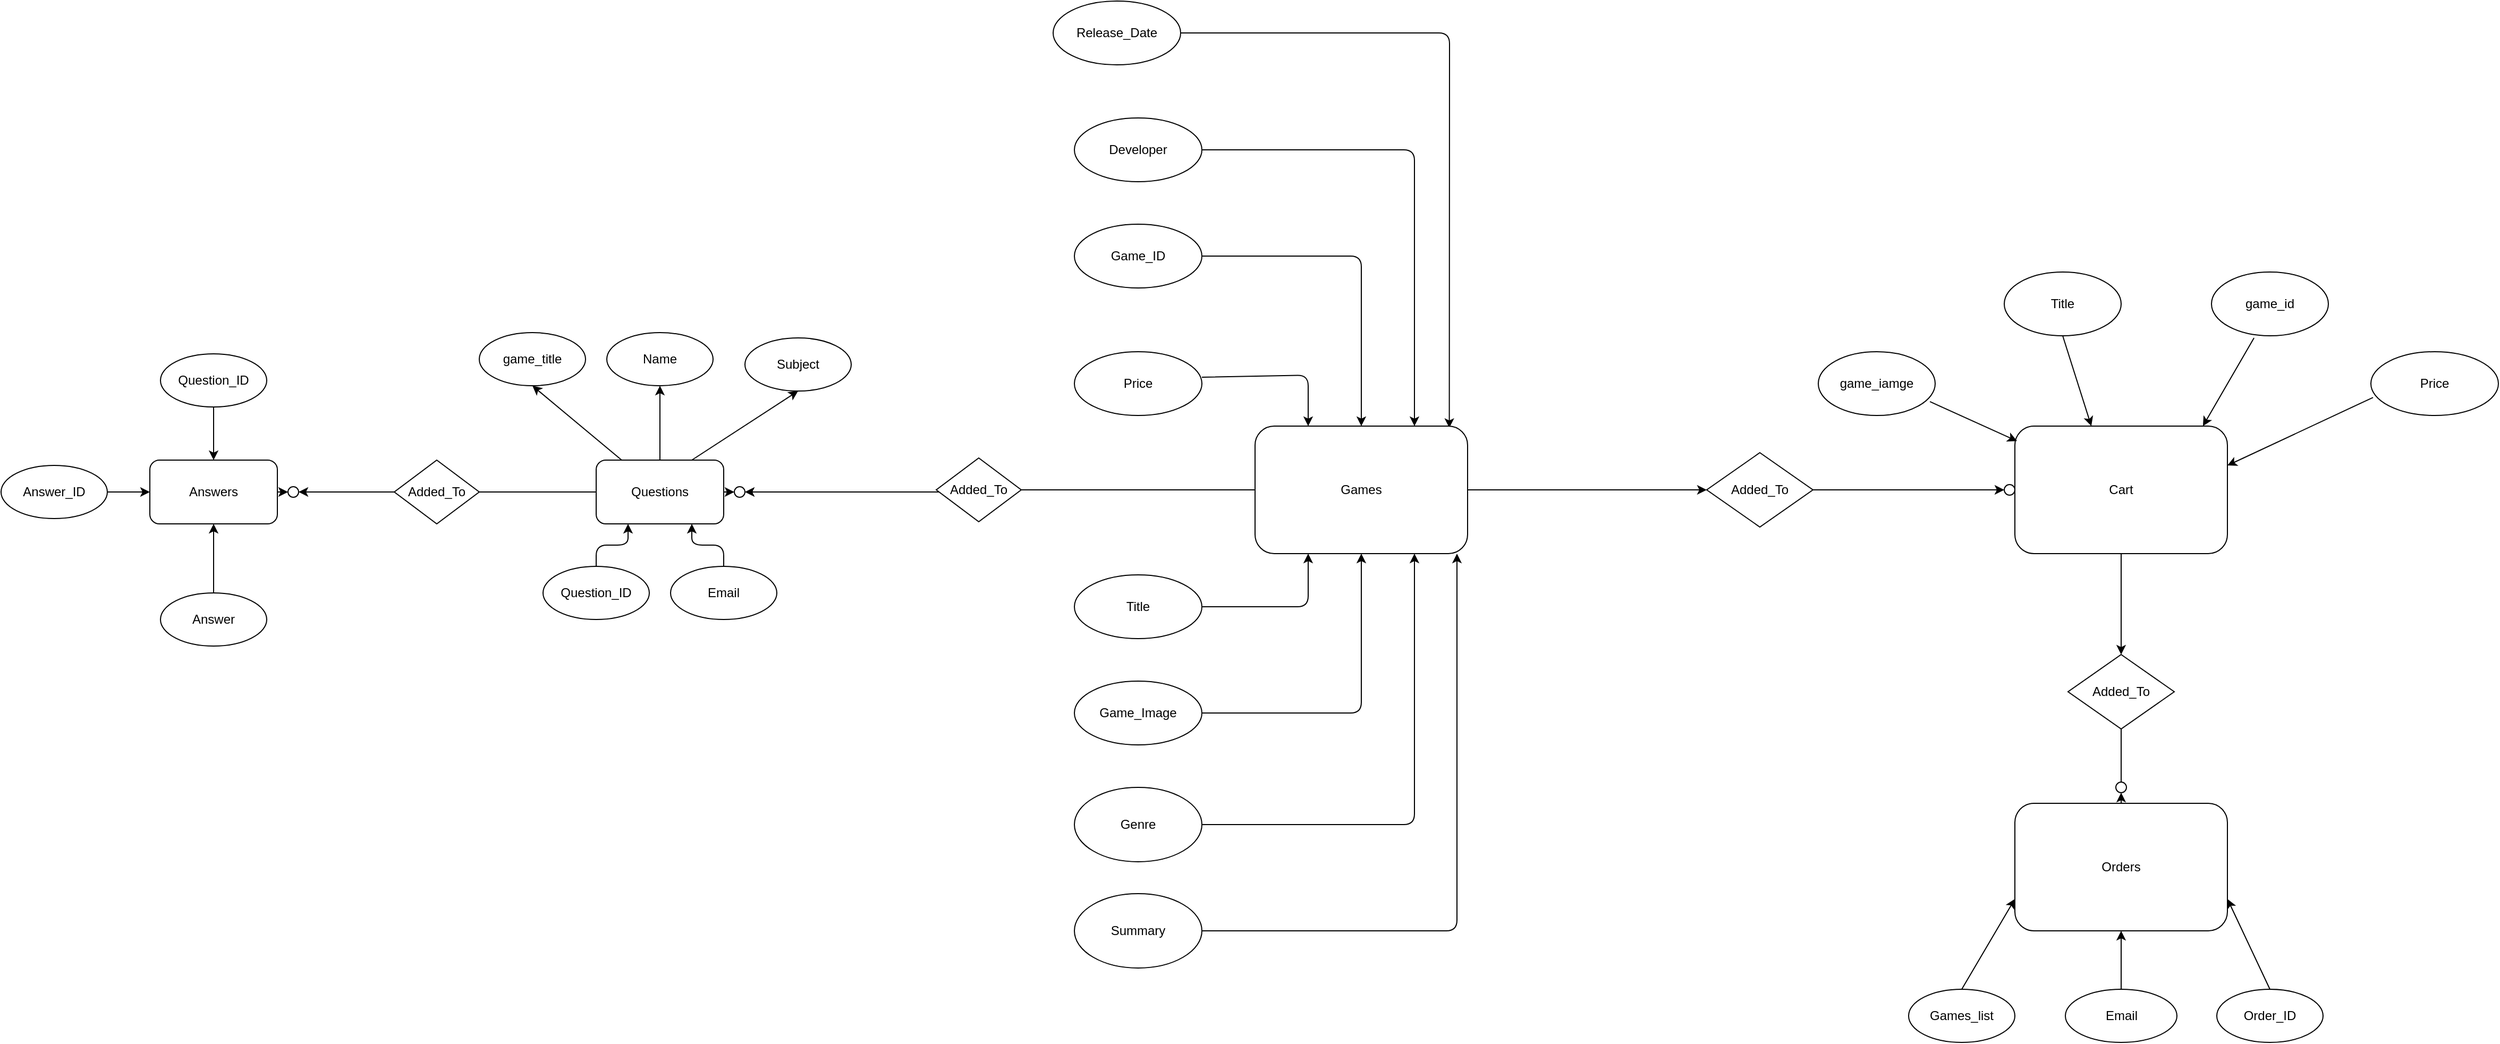 <mxfile version="14.0.1" type="device"><diagram id="rJ1KV8E1bNZcYxCmP24F" name="Page-1"><mxGraphModel dx="4405" dy="1985" grid="1" gridSize="10" guides="1" tooltips="1" connect="1" arrows="1" fold="1" page="1" pageScale="1" pageWidth="850" pageHeight="1100" math="0" shadow="0"><root><mxCell id="0"/><mxCell id="1" parent="0"/><mxCell id="BF2r1ukyZGkE0aAohCU_-2" value="Developer" style="ellipse;whiteSpace=wrap;html=1;direction=east;" parent="1" vertex="1"><mxGeometry x="210" y="290" width="120" height="60" as="geometry"/></mxCell><mxCell id="BF2r1ukyZGkE0aAohCU_-3" value="Game_ID" style="ellipse;whiteSpace=wrap;html=1;direction=east;" parent="1" vertex="1"><mxGeometry x="210" y="390" width="120" height="60" as="geometry"/></mxCell><mxCell id="BF2r1ukyZGkE0aAohCU_-4" value="Price" style="ellipse;whiteSpace=wrap;html=1;direction=east;" parent="1" vertex="1"><mxGeometry x="210" y="510" width="120" height="60" as="geometry"/></mxCell><mxCell id="BF2r1ukyZGkE0aAohCU_-5" value="Release_Date" style="ellipse;whiteSpace=wrap;html=1;direction=east;" parent="1" vertex="1"><mxGeometry x="190" y="180" width="120" height="60" as="geometry"/></mxCell><mxCell id="BF2r1ukyZGkE0aAohCU_-6" value="Title" style="ellipse;whiteSpace=wrap;html=1;direction=east;" parent="1" vertex="1"><mxGeometry x="210" y="720" width="120" height="60" as="geometry"/></mxCell><mxCell id="BF2r1ukyZGkE0aAohCU_-7" value="Game_Image" style="ellipse;whiteSpace=wrap;html=1;direction=east;" parent="1" vertex="1"><mxGeometry x="210" y="820" width="120" height="60" as="geometry"/></mxCell><mxCell id="BF2r1ukyZGkE0aAohCU_-8" value="Genre" style="ellipse;whiteSpace=wrap;html=1;direction=east;" parent="1" vertex="1"><mxGeometry x="210" y="920" width="120" height="70" as="geometry"/></mxCell><mxCell id="BF2r1ukyZGkE0aAohCU_-10" value="" style="endArrow=classic;html=1;exitX=1;exitY=0.5;exitDx=0;exitDy=0;entryX=1;entryY=0.5;entryDx=0;entryDy=0;" parent="1" source="BF2r1ukyZGkE0aAohCU_-2" edge="1"><mxGeometry width="50" height="50" relative="1" as="geometry"><mxPoint x="400" y="550" as="sourcePoint"/><mxPoint x="530" y="580.0" as="targetPoint"/><Array as="points"><mxPoint x="530" y="320"/></Array></mxGeometry></mxCell><mxCell id="BF2r1ukyZGkE0aAohCU_-11" value="" style="endArrow=classic;html=1;exitX=1;exitY=0.5;exitDx=0;exitDy=0;entryX=0.5;entryY=0;entryDx=0;entryDy=0;" parent="1" edge="1"><mxGeometry width="50" height="50" relative="1" as="geometry"><mxPoint x="330" y="420" as="sourcePoint"/><mxPoint x="480" y="580.0" as="targetPoint"/><Array as="points"><mxPoint x="480" y="420"/></Array></mxGeometry></mxCell><mxCell id="BF2r1ukyZGkE0aAohCU_-12" value="" style="endArrow=classic;html=1;exitX=1;exitY=0.4;exitDx=0;exitDy=0;entryX=1;entryY=0.4;entryDx=0;entryDy=0;exitPerimeter=0;entryPerimeter=0;" parent="1" source="BF2r1ukyZGkE0aAohCU_-4" edge="1"><mxGeometry width="50" height="50" relative="1" as="geometry"><mxPoint x="340" y="430" as="sourcePoint"/><mxPoint x="430" y="580.0" as="targetPoint"/><Array as="points"><mxPoint x="430" y="532"/></Array></mxGeometry></mxCell><mxCell id="BF2r1ukyZGkE0aAohCU_-13" value="" style="endArrow=classic;html=1;exitX=1;exitY=0.5;exitDx=0;exitDy=0;entryX=0.914;entryY=0.014;entryDx=0;entryDy=0;entryPerimeter=0;" parent="1" source="BF2r1ukyZGkE0aAohCU_-5" edge="1" target="BF2r1ukyZGkE0aAohCU_-104"><mxGeometry width="50" height="50" relative="1" as="geometry"><mxPoint x="400" y="750" as="sourcePoint"/><mxPoint x="380" y="640.0" as="targetPoint"/><Array as="points"><mxPoint x="563" y="210"/></Array></mxGeometry></mxCell><mxCell id="BF2r1ukyZGkE0aAohCU_-14" value="" style="endArrow=classic;html=1;exitX=1;exitY=0.5;exitDx=0;exitDy=0;entryX=1;entryY=0.5;entryDx=0;entryDy=0;" parent="1" source="BF2r1ukyZGkE0aAohCU_-6" edge="1"><mxGeometry width="50" height="50" relative="1" as="geometry"><mxPoint x="340" y="650" as="sourcePoint"/><mxPoint x="430" y="700.0" as="targetPoint"/><Array as="points"><mxPoint x="430" y="750"/></Array></mxGeometry></mxCell><mxCell id="BF2r1ukyZGkE0aAohCU_-15" value="" style="endArrow=classic;html=1;exitX=1;exitY=0.5;exitDx=0;exitDy=0;entryX=1;entryY=0.5;entryDx=0;entryDy=0;" parent="1" source="BF2r1ukyZGkE0aAohCU_-7" edge="1"><mxGeometry width="50" height="50" relative="1" as="geometry"><mxPoint x="340" y="760" as="sourcePoint"/><mxPoint x="480" y="700.0" as="targetPoint"/><Array as="points"><mxPoint x="480" y="850"/></Array></mxGeometry></mxCell><mxCell id="BF2r1ukyZGkE0aAohCU_-16" value="" style="endArrow=classic;html=1;exitX=1;exitY=0.5;exitDx=0;exitDy=0;entryX=1;entryY=0.5;entryDx=0;entryDy=0;" parent="1" source="BF2r1ukyZGkE0aAohCU_-8" edge="1"><mxGeometry width="50" height="50" relative="1" as="geometry"><mxPoint x="340" y="860" as="sourcePoint"/><mxPoint x="530" y="700.0" as="targetPoint"/><Array as="points"><mxPoint x="530" y="955"/></Array></mxGeometry></mxCell><mxCell id="BF2r1ukyZGkE0aAohCU_-21" value="" style="endArrow=none;html=1;" parent="1" edge="1"><mxGeometry width="50" height="50" relative="1" as="geometry"><mxPoint x="660" y="640" as="sourcePoint"/><mxPoint x="660" y="640" as="targetPoint"/></mxGeometry></mxCell><mxCell id="NRZCpBZ_Vc6iSp61Pjh2-18" style="edgeStyle=orthogonalEdgeStyle;rounded=0;orthogonalLoop=1;jettySize=auto;html=1;entryX=0;entryY=0.5;entryDx=0;entryDy=0;" edge="1" parent="1" source="BF2r1ukyZGkE0aAohCU_-104" target="BF2r1ukyZGkE0aAohCU_-137"><mxGeometry relative="1" as="geometry"/></mxCell><mxCell id="NRZCpBZ_Vc6iSp61Pjh2-71" style="edgeStyle=orthogonalEdgeStyle;rounded=0;orthogonalLoop=1;jettySize=auto;html=1;entryX=0.5;entryY=0;entryDx=0;entryDy=0;" edge="1" parent="1" source="BF2r1ukyZGkE0aAohCU_-104" target="NRZCpBZ_Vc6iSp61Pjh2-67"><mxGeometry relative="1" as="geometry"/></mxCell><mxCell id="BF2r1ukyZGkE0aAohCU_-104" value="Games" style="rounded=1;whiteSpace=wrap;html=1;direction=east;" parent="1" vertex="1"><mxGeometry x="380" y="580" width="200" height="120" as="geometry"/></mxCell><mxCell id="NRZCpBZ_Vc6iSp61Pjh2-75" style="edgeStyle=orthogonalEdgeStyle;rounded=0;orthogonalLoop=1;jettySize=auto;html=1;entryX=0.5;entryY=1;entryDx=0;entryDy=0;" edge="1" parent="1" source="BF2r1ukyZGkE0aAohCU_-122" target="BF2r1ukyZGkE0aAohCU_-128"><mxGeometry relative="1" as="geometry"/></mxCell><mxCell id="BF2r1ukyZGkE0aAohCU_-122" value="Questions" style="rounded=1;whiteSpace=wrap;html=1;" parent="1" vertex="1"><mxGeometry x="-240" y="612" width="120" height="60" as="geometry"/></mxCell><mxCell id="BF2r1ukyZGkE0aAohCU_-128" value="Name" style="ellipse;whiteSpace=wrap;html=1;direction=east;" parent="1" vertex="1"><mxGeometry x="-230" y="492" width="100" height="50" as="geometry"/></mxCell><mxCell id="BF2r1ukyZGkE0aAohCU_-129" value="Subject" style="ellipse;whiteSpace=wrap;html=1;direction=east;" parent="1" vertex="1"><mxGeometry x="-100" y="497" width="100" height="50" as="geometry"/></mxCell><mxCell id="BF2r1ukyZGkE0aAohCU_-131" value="Email" style="ellipse;whiteSpace=wrap;html=1;direction=east;" parent="1" vertex="1"><mxGeometry x="-170" y="712" width="100" height="50" as="geometry"/></mxCell><mxCell id="BF2r1ukyZGkE0aAohCU_-132" value="" style="endArrow=classic;html=1;exitX=0.5;exitY=0;exitDx=0;exitDy=0;" parent="1" edge="1"><mxGeometry width="50" height="50" relative="1" as="geometry"><mxPoint x="-240" y="712" as="sourcePoint"/><mxPoint x="-210" y="672" as="targetPoint"/><Array as="points"><mxPoint x="-240" y="692"/><mxPoint x="-210" y="692"/></Array></mxGeometry></mxCell><mxCell id="BF2r1ukyZGkE0aAohCU_-133" value="" style="endArrow=classic;html=1;exitX=0.5;exitY=0;exitDx=0;exitDy=0;entryX=0.75;entryY=1;entryDx=0;entryDy=0;" parent="1" source="BF2r1ukyZGkE0aAohCU_-131" target="BF2r1ukyZGkE0aAohCU_-122" edge="1"><mxGeometry width="50" height="50" relative="1" as="geometry"><mxPoint x="-100" y="712" as="sourcePoint"/><mxPoint x="-78.44" y="668.4" as="targetPoint"/><Array as="points"><mxPoint x="-120" y="692"/><mxPoint x="-150" y="692"/></Array></mxGeometry></mxCell><mxCell id="BF2r1ukyZGkE0aAohCU_-137" value="Added_To" style="rhombus;whiteSpace=wrap;html=1;" parent="1" vertex="1"><mxGeometry x="805" y="605" width="100" height="70" as="geometry"/></mxCell><mxCell id="BF2r1ukyZGkE0aAohCU_-138" value="" style="endArrow=classic;html=1;exitX=1;exitY=0.5;exitDx=0;exitDy=0;entryX=0;entryY=0.5;entryDx=0;entryDy=0;" parent="1" source="BF2r1ukyZGkE0aAohCU_-137" edge="1" target="BF2r1ukyZGkE0aAohCU_-139"><mxGeometry width="50" height="50" relative="1" as="geometry"><mxPoint x="1255" y="830" as="sourcePoint"/><mxPoint x="1080" y="640" as="targetPoint"/></mxGeometry></mxCell><mxCell id="BF2r1ukyZGkE0aAohCU_-139" value="" style="ellipse;whiteSpace=wrap;html=1;aspect=fixed;direction=east;" parent="1" vertex="1"><mxGeometry x="1085" y="635" width="10" height="10" as="geometry"/></mxCell><mxCell id="NRZCpBZ_Vc6iSp61Pjh2-21" style="edgeStyle=orthogonalEdgeStyle;rounded=0;orthogonalLoop=1;jettySize=auto;html=1;entryX=0.5;entryY=0;entryDx=0;entryDy=0;" edge="1" parent="1" source="BF2r1ukyZGkE0aAohCU_-140" target="NRZCpBZ_Vc6iSp61Pjh2-1"><mxGeometry relative="1" as="geometry"/></mxCell><mxCell id="BF2r1ukyZGkE0aAohCU_-140" value="Cart" style="rounded=1;whiteSpace=wrap;html=1;direction=east;" parent="1" vertex="1"><mxGeometry x="1095" y="580" width="200" height="120" as="geometry"/></mxCell><mxCell id="BF2r1ukyZGkE0aAohCU_-142" value="game_iamge" style="ellipse;whiteSpace=wrap;html=1;direction=east;" parent="1" vertex="1"><mxGeometry x="910" y="510" width="110" height="60" as="geometry"/></mxCell><mxCell id="BF2r1ukyZGkE0aAohCU_-144" value="game_id" style="ellipse;whiteSpace=wrap;html=1;direction=east;" parent="1" vertex="1"><mxGeometry x="1280" y="435" width="110" height="60" as="geometry"/></mxCell><mxCell id="Wdsv5ZPegpkOz79AhSxr-7" value="Summary" style="ellipse;whiteSpace=wrap;html=1;direction=east;" parent="1" vertex="1"><mxGeometry x="210" y="1020" width="120" height="70" as="geometry"/></mxCell><mxCell id="Wdsv5ZPegpkOz79AhSxr-8" value="" style="endArrow=classic;html=1;exitX=1;exitY=0.5;exitDx=0;exitDy=0;entryX=0.95;entryY=1;entryDx=0;entryDy=0;entryPerimeter=0;" parent="1" source="Wdsv5ZPegpkOz79AhSxr-7" target="BF2r1ukyZGkE0aAohCU_-104" edge="1"><mxGeometry width="50" height="50" relative="1" as="geometry"><mxPoint x="390" y="1080" as="sourcePoint"/><mxPoint x="660" y="1060" as="targetPoint"/><Array as="points"><mxPoint x="570" y="1055"/></Array></mxGeometry></mxCell><mxCell id="NRZCpBZ_Vc6iSp61Pjh2-1" value="Added_To" style="rhombus;whiteSpace=wrap;html=1;" vertex="1" parent="1"><mxGeometry x="1145" y="795" width="100" height="70" as="geometry"/></mxCell><mxCell id="NRZCpBZ_Vc6iSp61Pjh2-2" value="" style="endArrow=classic;html=1;exitX=0.5;exitY=0;exitDx=0;exitDy=0;" edge="1" parent="1" source="NRZCpBZ_Vc6iSp61Pjh2-4"><mxGeometry width="50" height="50" relative="1" as="geometry"><mxPoint x="1175" y="915" as="sourcePoint"/><mxPoint x="1195" y="925" as="targetPoint"/></mxGeometry></mxCell><mxCell id="NRZCpBZ_Vc6iSp61Pjh2-3" value="" style="ellipse;whiteSpace=wrap;html=1;aspect=fixed;direction=east;" vertex="1" parent="1"><mxGeometry x="1190" y="915" width="10" height="10" as="geometry"/></mxCell><mxCell id="NRZCpBZ_Vc6iSp61Pjh2-4" value="Orders" style="rounded=1;whiteSpace=wrap;html=1;direction=east;" vertex="1" parent="1"><mxGeometry x="1095" y="935" width="200" height="120" as="geometry"/></mxCell><mxCell id="NRZCpBZ_Vc6iSp61Pjh2-5" value="" style="endArrow=none;html=1;exitX=0.5;exitY=1;exitDx=0;exitDy=0;entryX=0.5;entryY=0;entryDx=0;entryDy=0;" edge="1" parent="1" source="NRZCpBZ_Vc6iSp61Pjh2-1" target="NRZCpBZ_Vc6iSp61Pjh2-3"><mxGeometry width="50" height="50" relative="1" as="geometry"><mxPoint x="1055" y="875" as="sourcePoint"/><mxPoint x="1105" y="825" as="targetPoint"/><Array as="points"><mxPoint x="1195" y="895"/></Array></mxGeometry></mxCell><mxCell id="NRZCpBZ_Vc6iSp61Pjh2-7" value="Order_ID" style="ellipse;whiteSpace=wrap;html=1;direction=east;" vertex="1" parent="1"><mxGeometry x="1285" y="1110" width="100" height="50" as="geometry"/></mxCell><mxCell id="NRZCpBZ_Vc6iSp61Pjh2-8" value="Games_list" style="ellipse;whiteSpace=wrap;html=1;direction=east;" vertex="1" parent="1"><mxGeometry x="995" y="1110" width="100" height="50" as="geometry"/></mxCell><mxCell id="NRZCpBZ_Vc6iSp61Pjh2-15" value="Title" style="ellipse;whiteSpace=wrap;html=1;direction=east;" vertex="1" parent="1"><mxGeometry x="1085" y="435" width="110" height="60" as="geometry"/></mxCell><mxCell id="NRZCpBZ_Vc6iSp61Pjh2-16" value="Price" style="ellipse;whiteSpace=wrap;html=1;direction=east;" vertex="1" parent="1"><mxGeometry x="1430" y="510" width="120" height="60" as="geometry"/></mxCell><mxCell id="NRZCpBZ_Vc6iSp61Pjh2-23" value="Email" style="ellipse;whiteSpace=wrap;html=1;direction=east;" vertex="1" parent="1"><mxGeometry x="1142.5" y="1110" width="105" height="50" as="geometry"/></mxCell><mxCell id="NRZCpBZ_Vc6iSp61Pjh2-26" value="" style="endArrow=classic;html=1;exitX=0.955;exitY=0.783;exitDx=0;exitDy=0;exitPerimeter=0;entryX=0.01;entryY=0.117;entryDx=0;entryDy=0;entryPerimeter=0;" edge="1" parent="1" source="BF2r1ukyZGkE0aAohCU_-142" target="BF2r1ukyZGkE0aAohCU_-140"><mxGeometry width="50" height="50" relative="1" as="geometry"><mxPoint x="1100" y="530" as="sourcePoint"/><mxPoint x="1050" y="580" as="targetPoint"/></mxGeometry></mxCell><mxCell id="NRZCpBZ_Vc6iSp61Pjh2-27" value="" style="endArrow=classic;html=1;exitX=0.5;exitY=1;exitDx=0;exitDy=0;entryX=0.5;entryY=1;entryDx=0;entryDy=0;" edge="1" parent="1" source="NRZCpBZ_Vc6iSp61Pjh2-15"><mxGeometry width="50" height="50" relative="1" as="geometry"><mxPoint x="1085.0" y="542.94" as="sourcePoint"/><mxPoint x="1166.95" y="580" as="targetPoint"/></mxGeometry></mxCell><mxCell id="NRZCpBZ_Vc6iSp61Pjh2-28" value="" style="endArrow=classic;html=1;exitX=0.364;exitY=1.033;exitDx=0;exitDy=0;exitPerimeter=0;entryX=0.364;entryY=1.033;entryDx=0;entryDy=0;entryPerimeter=0;" edge="1" parent="1" source="BF2r1ukyZGkE0aAohCU_-144"><mxGeometry width="50" height="50" relative="1" as="geometry"><mxPoint x="1190.0" y="542.94" as="sourcePoint"/><mxPoint x="1271.95" y="580" as="targetPoint"/></mxGeometry></mxCell><mxCell id="NRZCpBZ_Vc6iSp61Pjh2-29" value="" style="endArrow=classic;html=1;exitX=0.017;exitY=0.717;exitDx=0;exitDy=0;exitPerimeter=0;entryX=0.017;entryY=0.717;entryDx=0;entryDy=0;entryPerimeter=0;" edge="1" parent="1" source="NRZCpBZ_Vc6iSp61Pjh2-16"><mxGeometry width="50" height="50" relative="1" as="geometry"><mxPoint x="1213.05" y="580" as="sourcePoint"/><mxPoint x="1295" y="617.06" as="targetPoint"/></mxGeometry></mxCell><mxCell id="NRZCpBZ_Vc6iSp61Pjh2-30" value="" style="endArrow=classic;html=1;exitX=0.5;exitY=0;exitDx=0;exitDy=0;entryX=0;entryY=0.75;entryDx=0;entryDy=0;" edge="1" parent="1" source="NRZCpBZ_Vc6iSp61Pjh2-8" target="NRZCpBZ_Vc6iSp61Pjh2-4"><mxGeometry width="50" height="50" relative="1" as="geometry"><mxPoint x="1020.0" y="901.47" as="sourcePoint"/><mxPoint x="1101.95" y="938.53" as="targetPoint"/></mxGeometry></mxCell><mxCell id="NRZCpBZ_Vc6iSp61Pjh2-32" value="" style="endArrow=classic;html=1;exitX=0.5;exitY=0;exitDx=0;exitDy=0;entryX=0.5;entryY=1;entryDx=0;entryDy=0;" edge="1" parent="1" source="NRZCpBZ_Vc6iSp61Pjh2-23" target="NRZCpBZ_Vc6iSp61Pjh2-4"><mxGeometry width="50" height="50" relative="1" as="geometry"><mxPoint x="1013.05" y="967.94" as="sourcePoint"/><mxPoint x="1095.0" y="1005" as="targetPoint"/></mxGeometry></mxCell><mxCell id="NRZCpBZ_Vc6iSp61Pjh2-33" value="" style="endArrow=classic;html=1;exitX=0.5;exitY=0;exitDx=0;exitDy=0;entryX=1;entryY=0.75;entryDx=0;entryDy=0;" edge="1" parent="1" source="NRZCpBZ_Vc6iSp61Pjh2-7" target="NRZCpBZ_Vc6iSp61Pjh2-4"><mxGeometry width="50" height="50" relative="1" as="geometry"><mxPoint x="1030.0" y="1017.94" as="sourcePoint"/><mxPoint x="1111.95" y="1055" as="targetPoint"/></mxGeometry></mxCell><mxCell id="NRZCpBZ_Vc6iSp61Pjh2-37" value="Question_ID" style="ellipse;whiteSpace=wrap;html=1;direction=east;" vertex="1" parent="1"><mxGeometry x="-290" y="712" width="100" height="50" as="geometry"/></mxCell><mxCell id="NRZCpBZ_Vc6iSp61Pjh2-38" value="" style="ellipse;whiteSpace=wrap;html=1;aspect=fixed;direction=south;" vertex="1" parent="1"><mxGeometry x="-530" y="637" width="10" height="10" as="geometry"/></mxCell><mxCell id="NRZCpBZ_Vc6iSp61Pjh2-43" value="Answers" style="rounded=1;whiteSpace=wrap;html=1;" vertex="1" parent="1"><mxGeometry x="-660" y="612" width="120" height="60" as="geometry"/></mxCell><mxCell id="NRZCpBZ_Vc6iSp61Pjh2-44" value="" style="endArrow=classic;html=1;exitX=1;exitY=0.5;exitDx=0;exitDy=0;" edge="1" parent="1" source="NRZCpBZ_Vc6iSp61Pjh2-43"><mxGeometry width="50" height="50" relative="1" as="geometry"><mxPoint x="-510" y="626.92" as="sourcePoint"/><mxPoint x="-530" y="642" as="targetPoint"/><Array as="points"><mxPoint x="-540" y="642"/><mxPoint x="-530" y="642"/></Array></mxGeometry></mxCell><mxCell id="NRZCpBZ_Vc6iSp61Pjh2-45" value="Question_ID" style="ellipse;whiteSpace=wrap;html=1;direction=east;" vertex="1" parent="1"><mxGeometry x="-650" y="512" width="100" height="50" as="geometry"/></mxCell><mxCell id="NRZCpBZ_Vc6iSp61Pjh2-46" value="Answer_ID" style="ellipse;whiteSpace=wrap;html=1;direction=east;" vertex="1" parent="1"><mxGeometry x="-800" y="617" width="100" height="50" as="geometry"/></mxCell><mxCell id="NRZCpBZ_Vc6iSp61Pjh2-47" value="Answer" style="ellipse;whiteSpace=wrap;html=1;direction=east;" vertex="1" parent="1"><mxGeometry x="-650" y="737" width="100" height="50" as="geometry"/></mxCell><mxCell id="NRZCpBZ_Vc6iSp61Pjh2-55" value="" style="endArrow=classic;html=1;entryX=0.5;entryY=1;entryDx=0;entryDy=0;exitX=0.5;exitY=0;exitDx=0;exitDy=0;" edge="1" parent="1" source="NRZCpBZ_Vc6iSp61Pjh2-47" target="NRZCpBZ_Vc6iSp61Pjh2-43"><mxGeometry width="50" height="50" relative="1" as="geometry"><mxPoint x="-610" y="737" as="sourcePoint"/><mxPoint x="-560" y="687" as="targetPoint"/></mxGeometry></mxCell><mxCell id="NRZCpBZ_Vc6iSp61Pjh2-56" value="" style="endArrow=classic;html=1;exitX=1;exitY=0.5;exitDx=0;exitDy=0;entryX=0;entryY=0.5;entryDx=0;entryDy=0;" edge="1" parent="1" source="NRZCpBZ_Vc6iSp61Pjh2-46" target="NRZCpBZ_Vc6iSp61Pjh2-43"><mxGeometry width="50" height="50" relative="1" as="geometry"><mxPoint x="-850" y="677" as="sourcePoint"/><mxPoint x="-860" y="642" as="targetPoint"/></mxGeometry></mxCell><mxCell id="NRZCpBZ_Vc6iSp61Pjh2-57" value="" style="endArrow=classic;html=1;exitX=0.5;exitY=1;exitDx=0;exitDy=0;entryX=0.5;entryY=0;entryDx=0;entryDy=0;" edge="1" parent="1" source="NRZCpBZ_Vc6iSp61Pjh2-45" target="NRZCpBZ_Vc6iSp61Pjh2-43"><mxGeometry width="50" height="50" relative="1" as="geometry"><mxPoint x="-590" y="587" as="sourcePoint"/><mxPoint x="-630" y="557" as="targetPoint"/></mxGeometry></mxCell><mxCell id="NRZCpBZ_Vc6iSp61Pjh2-60" value="" style="endArrow=classic;html=1;exitX=0;exitY=0.5;exitDx=0;exitDy=0;" edge="1" parent="1" source="BF2r1ukyZGkE0aAohCU_-122"><mxGeometry width="50" height="50" relative="1" as="geometry"><mxPoint x="-450.0" y="642.0" as="sourcePoint"/><mxPoint x="-520.0" y="642.0" as="targetPoint"/><Array as="points"><mxPoint x="-460" y="642"/><mxPoint x="-490" y="642"/></Array></mxGeometry></mxCell><mxCell id="NRZCpBZ_Vc6iSp61Pjh2-61" value="Added_To" style="rhombus;whiteSpace=wrap;html=1;" vertex="1" parent="1"><mxGeometry x="-430" y="612" width="80" height="60" as="geometry"/></mxCell><mxCell id="NRZCpBZ_Vc6iSp61Pjh2-62" value="game_title" style="ellipse;whiteSpace=wrap;html=1;direction=east;" vertex="1" parent="1"><mxGeometry x="-350" y="492" width="100" height="50" as="geometry"/></mxCell><mxCell id="NRZCpBZ_Vc6iSp61Pjh2-67" value="" style="ellipse;whiteSpace=wrap;html=1;aspect=fixed;direction=south;" vertex="1" parent="1"><mxGeometry x="-110" y="637" width="10" height="10" as="geometry"/></mxCell><mxCell id="NRZCpBZ_Vc6iSp61Pjh2-68" value="" style="endArrow=classic;html=1;exitX=1;exitY=0.5;exitDx=0;exitDy=0;" edge="1" parent="1"><mxGeometry width="50" height="50" relative="1" as="geometry"><mxPoint x="-120" y="642" as="sourcePoint"/><mxPoint x="-110" y="642" as="targetPoint"/><Array as="points"><mxPoint x="-120" y="642"/><mxPoint x="-110" y="642"/></Array></mxGeometry></mxCell><mxCell id="NRZCpBZ_Vc6iSp61Pjh2-70" value="Added_To" style="rhombus;whiteSpace=wrap;html=1;" vertex="1" parent="1"><mxGeometry x="80" y="610" width="80" height="60" as="geometry"/></mxCell><mxCell id="NRZCpBZ_Vc6iSp61Pjh2-73" value="" style="endArrow=classic;html=1;entryX=0.5;entryY=1;entryDx=0;entryDy=0;exitX=0.75;exitY=0;exitDx=0;exitDy=0;" edge="1" parent="1" source="BF2r1ukyZGkE0aAohCU_-122" target="BF2r1ukyZGkE0aAohCU_-129"><mxGeometry width="50" height="50" relative="1" as="geometry"><mxPoint x="-120" y="617" as="sourcePoint"/><mxPoint x="-70" y="567" as="targetPoint"/></mxGeometry></mxCell><mxCell id="NRZCpBZ_Vc6iSp61Pjh2-74" value="" style="endArrow=classic;html=1;entryX=0.5;entryY=1;entryDx=0;entryDy=0;" edge="1" parent="1" source="BF2r1ukyZGkE0aAohCU_-122" target="NRZCpBZ_Vc6iSp61Pjh2-62"><mxGeometry width="50" height="50" relative="1" as="geometry"><mxPoint x="-240" y="610" as="sourcePoint"/><mxPoint x="-190" y="570" as="targetPoint"/></mxGeometry></mxCell></root></mxGraphModel></diagram></mxfile>